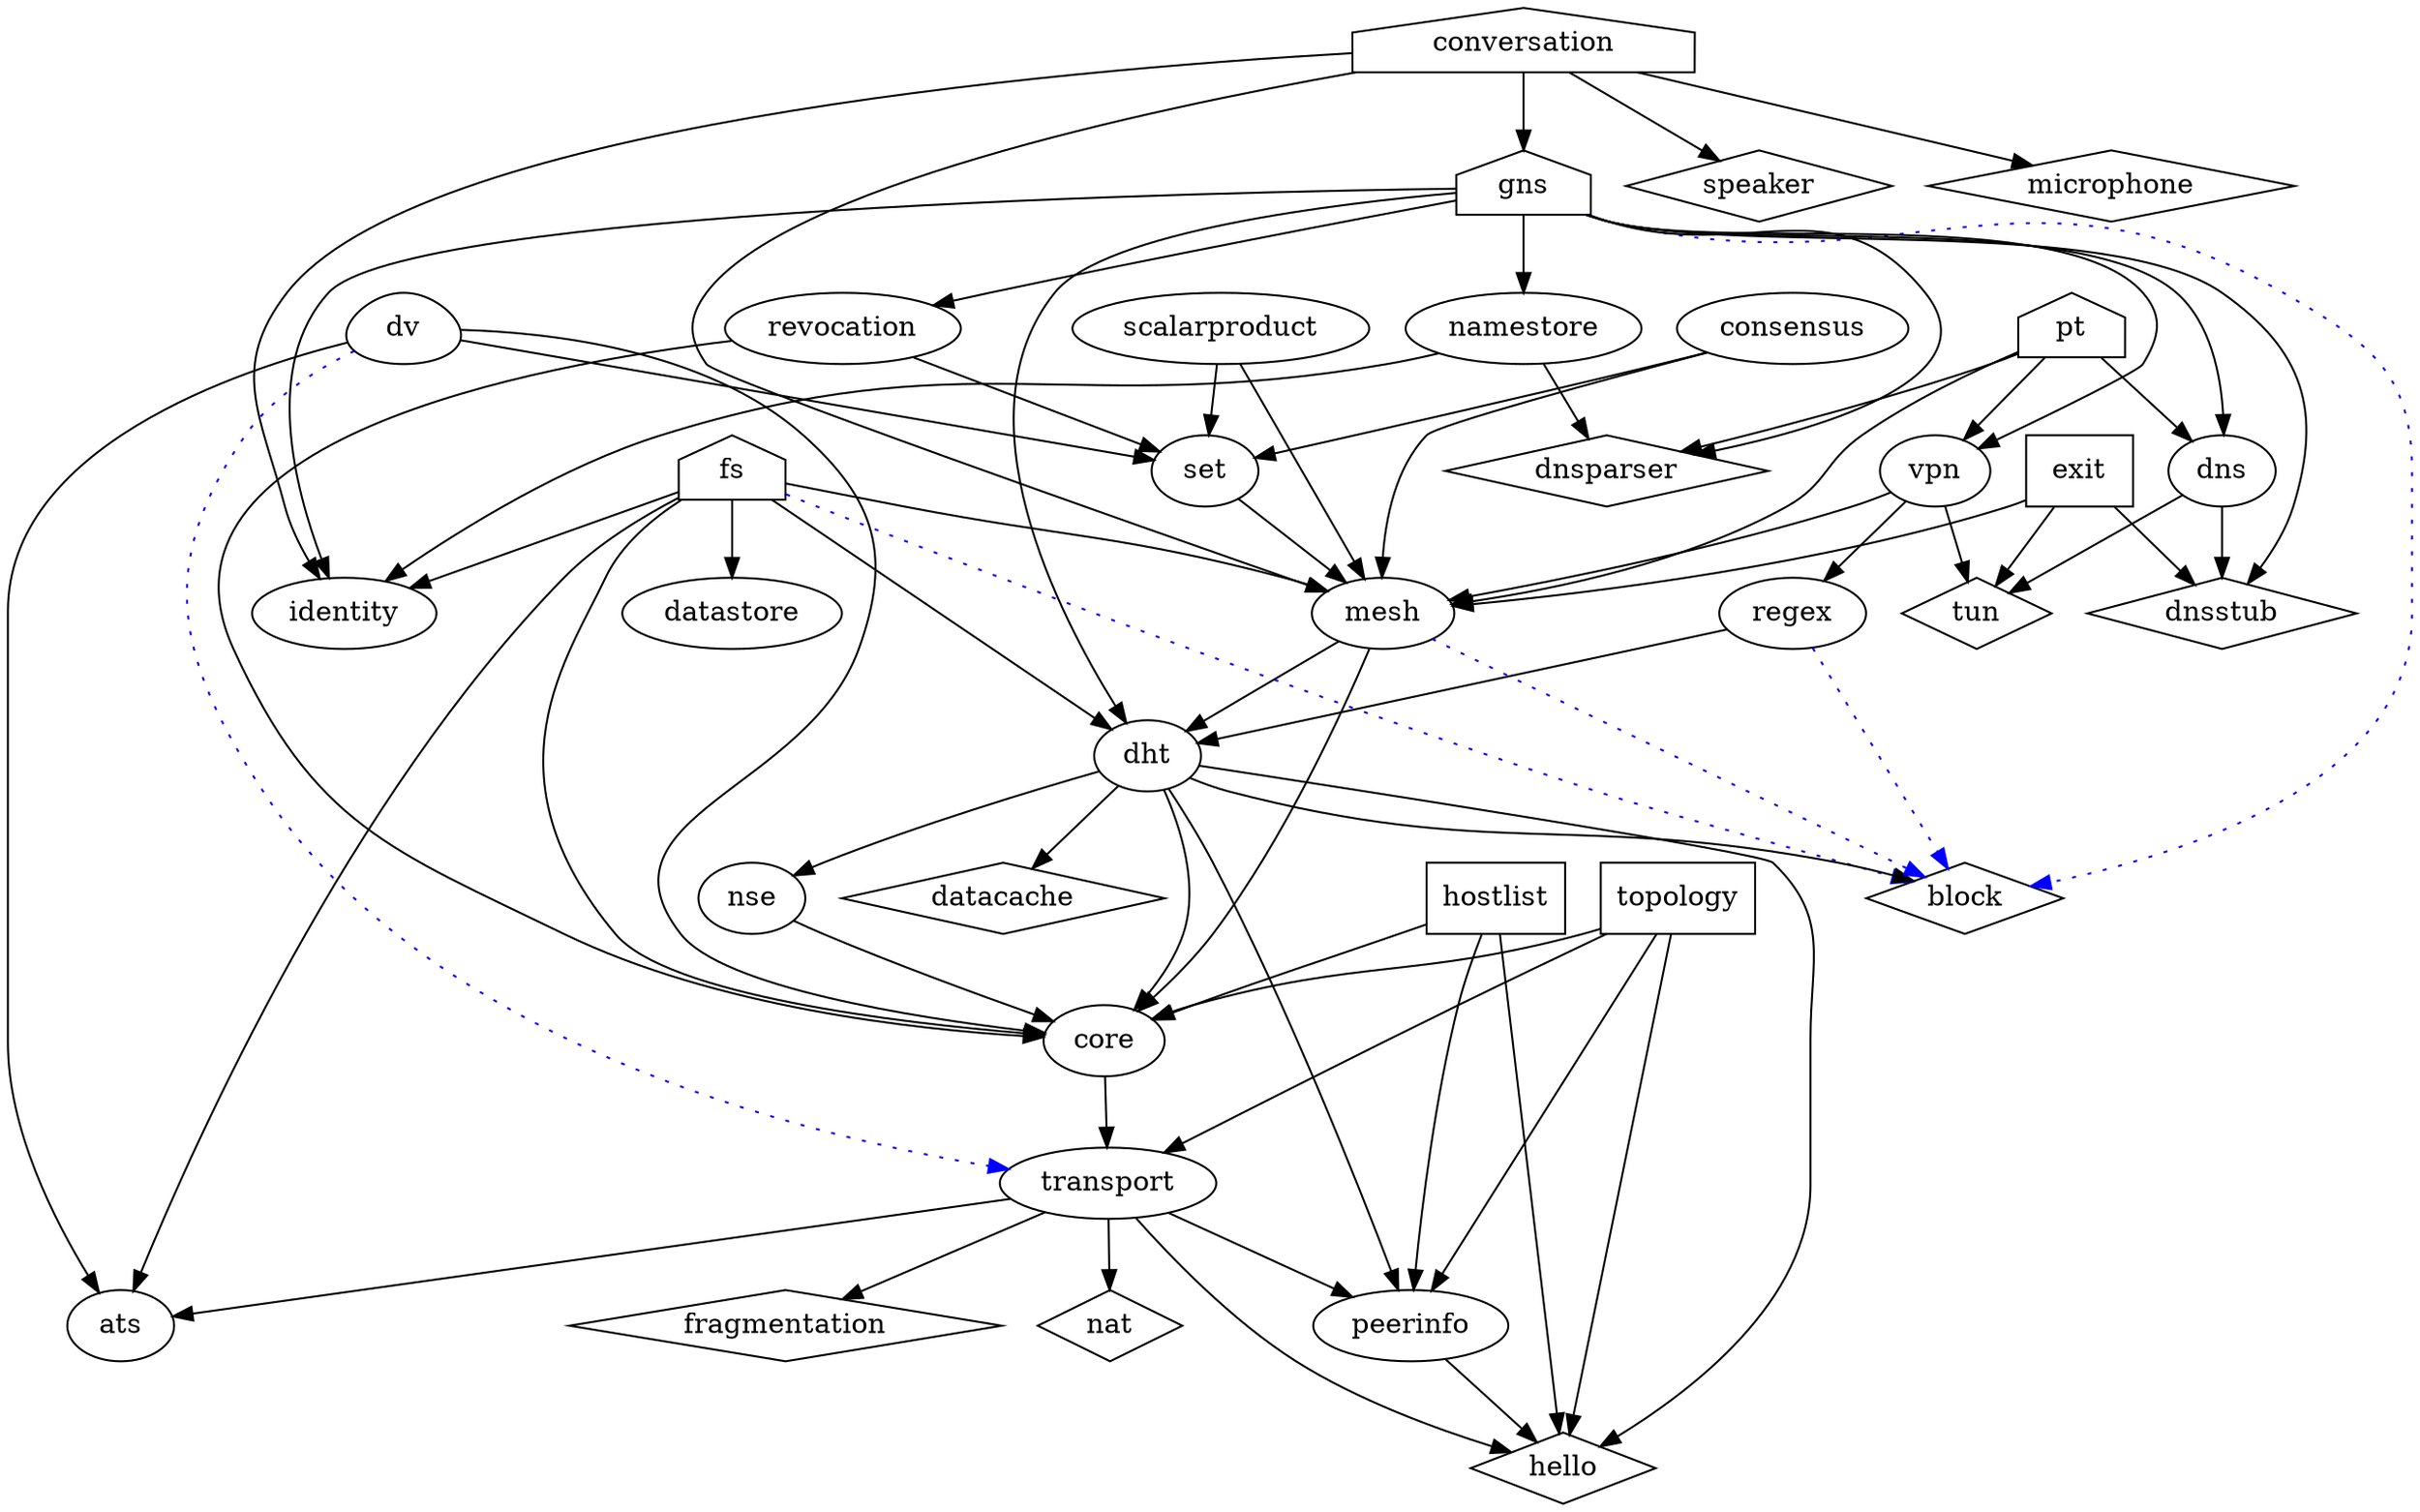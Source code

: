 // house = application
// circle (default) = service
// box = daemon
// diamond = library
// black line = dependency
// blue line = extension via plugin
// red line = possibly useful 
// dashed = in planning

// this is what we have...o
digraph dependencies {
splines = true;

  fs [shape=house];
  fs -> dht;
  fs -> core;
  fs -> datastore;
  fs -> mesh;
  fs -> ats;
  fs -> block [style=dotted,color=blue];
  fs -> identity;
  exit [shape=box];
  exit -> mesh;
  exit -> tun;
  exit -> dnsstub;
  vpn -> mesh;
  vpn -> regex;
  vpn -> tun;
  pt [shape=house];
  pt -> mesh;
  pt -> vpn;
  pt -> dns;
  pt -> dnsparser;
  dv -> ats;
  dns -> tun;
  dns -> dnsstub;
  gns [shape=house];
  gns -> namestore;
  gns -> dns;
  gns -> dht;
  gns -> block [style=dotted,color=blue];
  gns -> revocation;
  gns -> vpn;
  gns -> dnsparser;
  gns -> dnsstub;
  gns -> identity;
  revocation -> core;
  revocation -> set;
  namestore -> identity;
  namestore -> dnsparser;
  dht -> core;
  dht -> nse;
  dht -> block;
  dht -> datacache;
  dht -> peerinfo;
  dht -> hello;
  nse -> core;
  regex -> block [style=dotted,color=blue];
  block [shape=diamond];
  datacache [shape=diamond];
  mesh -> core [weight=2];
  mesh -> dht;
  mesh -> block [style=dotted,color=blue];
  conversation [shape=house];
  conversation -> mesh;
  conversation -> gns;
  conversation -> identity;
  conversation -> speaker;
  conversation -> microphone;
  speaker [shape=diamond];
  microphone [shape=diamond];
  regex -> dht;
  core -> transport;
  topology [shape=box];
  topology -> peerinfo;
  topology -> transport;
  topology -> core;
  topology -> hello;
  hostlist [shape=box];
  hostlist -> core;
  hostlist -> peerinfo;
  hostlist -> hello;
  transport -> ats;
  transport -> hello;	  
  transport -> peerinfo;
  transport -> nat;
  transport -> fragmentation;
  dv [shape=egg];
  dv -> transport [color=blue,style=dotted];
  dv -> core;
  dv -> set;
  consensus -> set;
  consensus -> mesh;
  scalarproduct -> set;
  scalarproduct -> mesh;
  set -> mesh;
  peerinfo -> hello;
  fragmentation [shape=diamond];
  hello [shape=diamond];
  nat [shape=diamond];
  tun [shape=diamond];
  dnsparser [shape=diamond];
  dnsstub [shape=diamond];
}


// this is what we have, excluding libs
digraph dependencies_no_libs {
splines = true;

  fs [shape=house];
  fs -> dht;
  fs -> core;
  fs -> datastore;
  fs -> mesh;
  fs -> ats;
  fs -> identity;
  exit [shape=box];
  exit -> mesh;
  vpn -> mesh;
  vpn -> regex;
  pt [shape=house];
  pt -> mesh;
  pt -> vpn;
  pt -> dns;
  dv -> ats;
  gns [shape=house];
  gns -> namestore;
  gns -> dns;
  gns -> dht;
  gns -> revocation;
  gns -> vpn;
  gns -> identity;
  revocation -> core;
  revocation -> set;
  namestore -> identity;
  dht -> core;
  dht -> nse;
  dht -> peerinfo;
  nse -> core;
  mesh -> core [weight=2];
  mesh -> dht;
  conversation [shape=house];
  conversation -> mesh;
  conversation -> gns;
  conversation -> identity;
  regex -> dht;
  core -> transport;
  topology [shape=box];
  topology -> peerinfo;
  topology -> transport;
  topology -> core;
  hostlist [shape=box];
  hostlist -> core;
  hostlist -> peerinfo;
  transport -> ats;
  transport -> peerinfo;
  dv [shape=egg];
  dv -> transport [color=blue,style=dotted];
  dv -> core;
  dv -> set;
  consensus -> set;
  consensus -> mesh;
  scalarproduct -> set;
  scalarproduct -> mesh;
  set -> mesh;
}


// this is what might happen...
digraph plan {
splines = true;

// // secushare roadmap:
  secushare [shape=house,style=dashed];
  psyc [style=dashed];
  social -> psyc [style=dashed];
  psyc -> psycstore [style=dashed];
  psycstore;
  social [style=dashed];
  secushare -> social [style=dashed];
  secushare -> voting [style=dashed,color=red];
  secushare -> gns [style=dashed];
  secushare -> fs [style=dashed,color=red];
  secushare -> reuters [style=dashed,color=red];
  secushare -> identity [style=dashed,color=red];
  secushare -> messaging [style=dashed,color=red];
  secushare -> conversation [style=dashed,color=red];
  psyc -> multicast [style=dashed];

// // voting roadmap:
  voting [shape=house,style=dashed];
  voting -> consensus [style=dashed];
  voting -> identity [style=dashed];
  voting -> mesh [style=dashed,color=red];

// // reuters roadmap:
  reuters [shape=house,style=dashed];
  scalarproduct [style=dashed];
  reuters -> scalarproduct [style=dashed];
  reuters -> identity [style=dashed];
  scalarproduct -> set [style=dashed];
  scalarproduct -> mesh [style=dashed];
  messaging [style=dashed];  
  messaging -> regex [style=dashed];
  messaging -> mesh [style=dashed];
  messaging -> dht [style=dashed];
  reuters -> messaging [style=dashed,color=red];
  reuters -> multicast [style=dashed,color=red];
  reuters -> mesh [style=dashed,color=red];
  reuters -> core [style=dashed,color=red];


// // core roadmap:
  dht -> ats [style=dashed,color=red];
  mesh -> ats [style=dashed,color=red];
  vpn -> multicast [style=dashed,color=red];
  exit -> multicast [style=dashed,color=red];
  multicast [style=dashed];
  multicast -> mesh [style=dashed];

  fs [shape=house];
  gns [shape=house];
  conversation [shape=house];
  exit [shape=box];
}